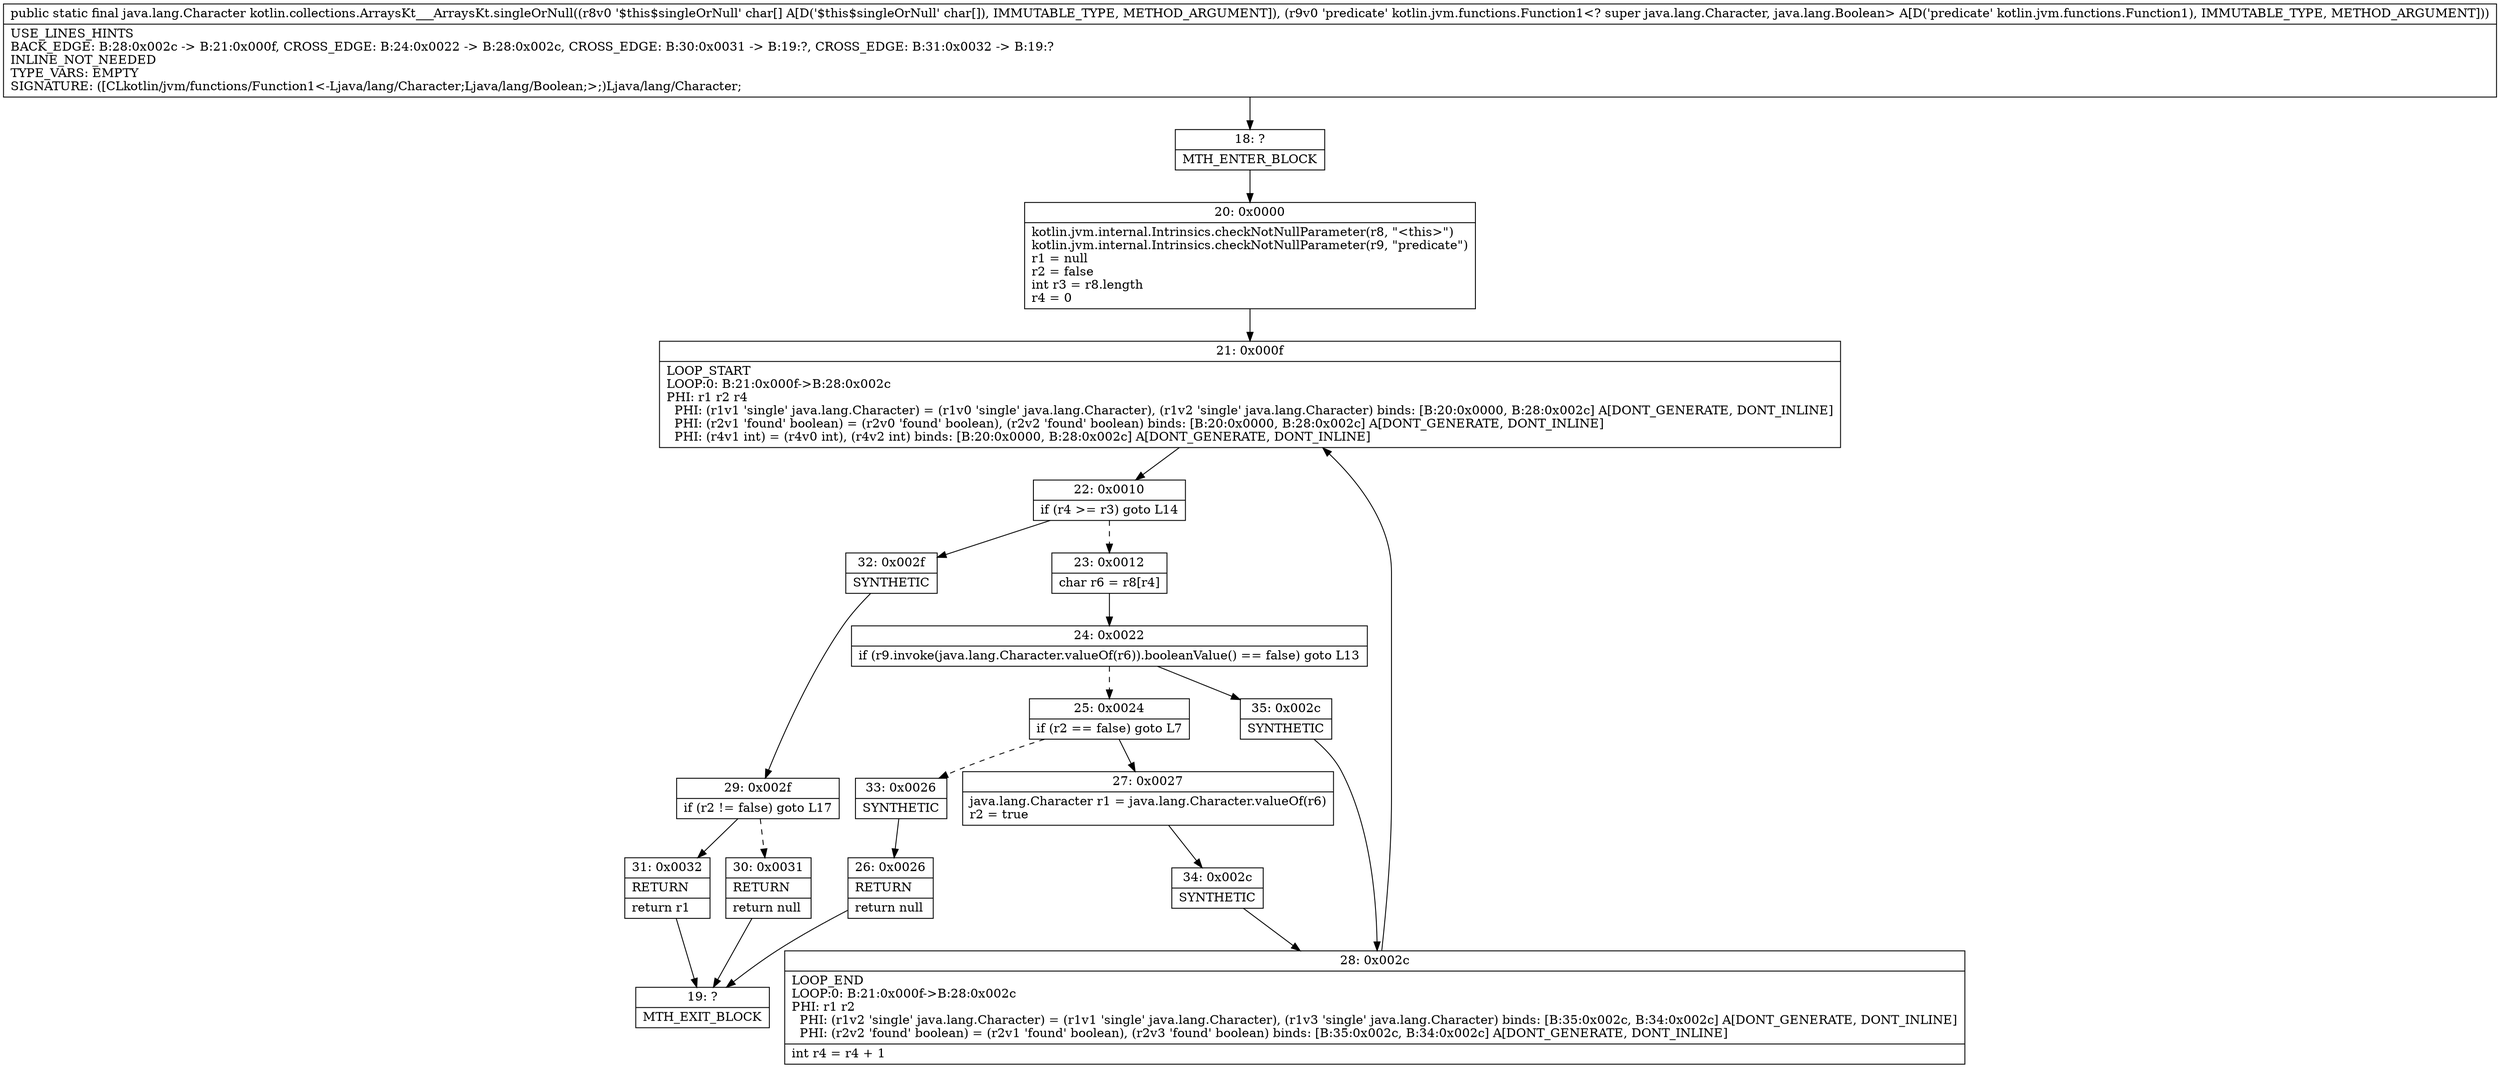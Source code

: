 digraph "CFG forkotlin.collections.ArraysKt___ArraysKt.singleOrNull([CLkotlin\/jvm\/functions\/Function1;)Ljava\/lang\/Character;" {
Node_18 [shape=record,label="{18\:\ ?|MTH_ENTER_BLOCK\l}"];
Node_20 [shape=record,label="{20\:\ 0x0000|kotlin.jvm.internal.Intrinsics.checkNotNullParameter(r8, \"\<this\>\")\lkotlin.jvm.internal.Intrinsics.checkNotNullParameter(r9, \"predicate\")\lr1 = null\lr2 = false\lint r3 = r8.length\lr4 = 0\l}"];
Node_21 [shape=record,label="{21\:\ 0x000f|LOOP_START\lLOOP:0: B:21:0x000f\-\>B:28:0x002c\lPHI: r1 r2 r4 \l  PHI: (r1v1 'single' java.lang.Character) = (r1v0 'single' java.lang.Character), (r1v2 'single' java.lang.Character) binds: [B:20:0x0000, B:28:0x002c] A[DONT_GENERATE, DONT_INLINE]\l  PHI: (r2v1 'found' boolean) = (r2v0 'found' boolean), (r2v2 'found' boolean) binds: [B:20:0x0000, B:28:0x002c] A[DONT_GENERATE, DONT_INLINE]\l  PHI: (r4v1 int) = (r4v0 int), (r4v2 int) binds: [B:20:0x0000, B:28:0x002c] A[DONT_GENERATE, DONT_INLINE]\l}"];
Node_22 [shape=record,label="{22\:\ 0x0010|if (r4 \>= r3) goto L14\l}"];
Node_23 [shape=record,label="{23\:\ 0x0012|char r6 = r8[r4]\l}"];
Node_24 [shape=record,label="{24\:\ 0x0022|if (r9.invoke(java.lang.Character.valueOf(r6)).booleanValue() == false) goto L13\l}"];
Node_25 [shape=record,label="{25\:\ 0x0024|if (r2 == false) goto L7\l}"];
Node_27 [shape=record,label="{27\:\ 0x0027|java.lang.Character r1 = java.lang.Character.valueOf(r6)\lr2 = true\l}"];
Node_34 [shape=record,label="{34\:\ 0x002c|SYNTHETIC\l}"];
Node_28 [shape=record,label="{28\:\ 0x002c|LOOP_END\lLOOP:0: B:21:0x000f\-\>B:28:0x002c\lPHI: r1 r2 \l  PHI: (r1v2 'single' java.lang.Character) = (r1v1 'single' java.lang.Character), (r1v3 'single' java.lang.Character) binds: [B:35:0x002c, B:34:0x002c] A[DONT_GENERATE, DONT_INLINE]\l  PHI: (r2v2 'found' boolean) = (r2v1 'found' boolean), (r2v3 'found' boolean) binds: [B:35:0x002c, B:34:0x002c] A[DONT_GENERATE, DONT_INLINE]\l|int r4 = r4 + 1\l}"];
Node_33 [shape=record,label="{33\:\ 0x0026|SYNTHETIC\l}"];
Node_26 [shape=record,label="{26\:\ 0x0026|RETURN\l|return null\l}"];
Node_19 [shape=record,label="{19\:\ ?|MTH_EXIT_BLOCK\l}"];
Node_35 [shape=record,label="{35\:\ 0x002c|SYNTHETIC\l}"];
Node_32 [shape=record,label="{32\:\ 0x002f|SYNTHETIC\l}"];
Node_29 [shape=record,label="{29\:\ 0x002f|if (r2 != false) goto L17\l}"];
Node_30 [shape=record,label="{30\:\ 0x0031|RETURN\l|return null\l}"];
Node_31 [shape=record,label="{31\:\ 0x0032|RETURN\l|return r1\l}"];
MethodNode[shape=record,label="{public static final java.lang.Character kotlin.collections.ArraysKt___ArraysKt.singleOrNull((r8v0 '$this$singleOrNull' char[] A[D('$this$singleOrNull' char[]), IMMUTABLE_TYPE, METHOD_ARGUMENT]), (r9v0 'predicate' kotlin.jvm.functions.Function1\<? super java.lang.Character, java.lang.Boolean\> A[D('predicate' kotlin.jvm.functions.Function1), IMMUTABLE_TYPE, METHOD_ARGUMENT]))  | USE_LINES_HINTS\lBACK_EDGE: B:28:0x002c \-\> B:21:0x000f, CROSS_EDGE: B:24:0x0022 \-\> B:28:0x002c, CROSS_EDGE: B:30:0x0031 \-\> B:19:?, CROSS_EDGE: B:31:0x0032 \-\> B:19:?\lINLINE_NOT_NEEDED\lTYPE_VARS: EMPTY\lSIGNATURE: ([CLkotlin\/jvm\/functions\/Function1\<\-Ljava\/lang\/Character;Ljava\/lang\/Boolean;\>;)Ljava\/lang\/Character;\l}"];
MethodNode -> Node_18;Node_18 -> Node_20;
Node_20 -> Node_21;
Node_21 -> Node_22;
Node_22 -> Node_23[style=dashed];
Node_22 -> Node_32;
Node_23 -> Node_24;
Node_24 -> Node_25[style=dashed];
Node_24 -> Node_35;
Node_25 -> Node_27;
Node_25 -> Node_33[style=dashed];
Node_27 -> Node_34;
Node_34 -> Node_28;
Node_28 -> Node_21;
Node_33 -> Node_26;
Node_26 -> Node_19;
Node_35 -> Node_28;
Node_32 -> Node_29;
Node_29 -> Node_30[style=dashed];
Node_29 -> Node_31;
Node_30 -> Node_19;
Node_31 -> Node_19;
}

